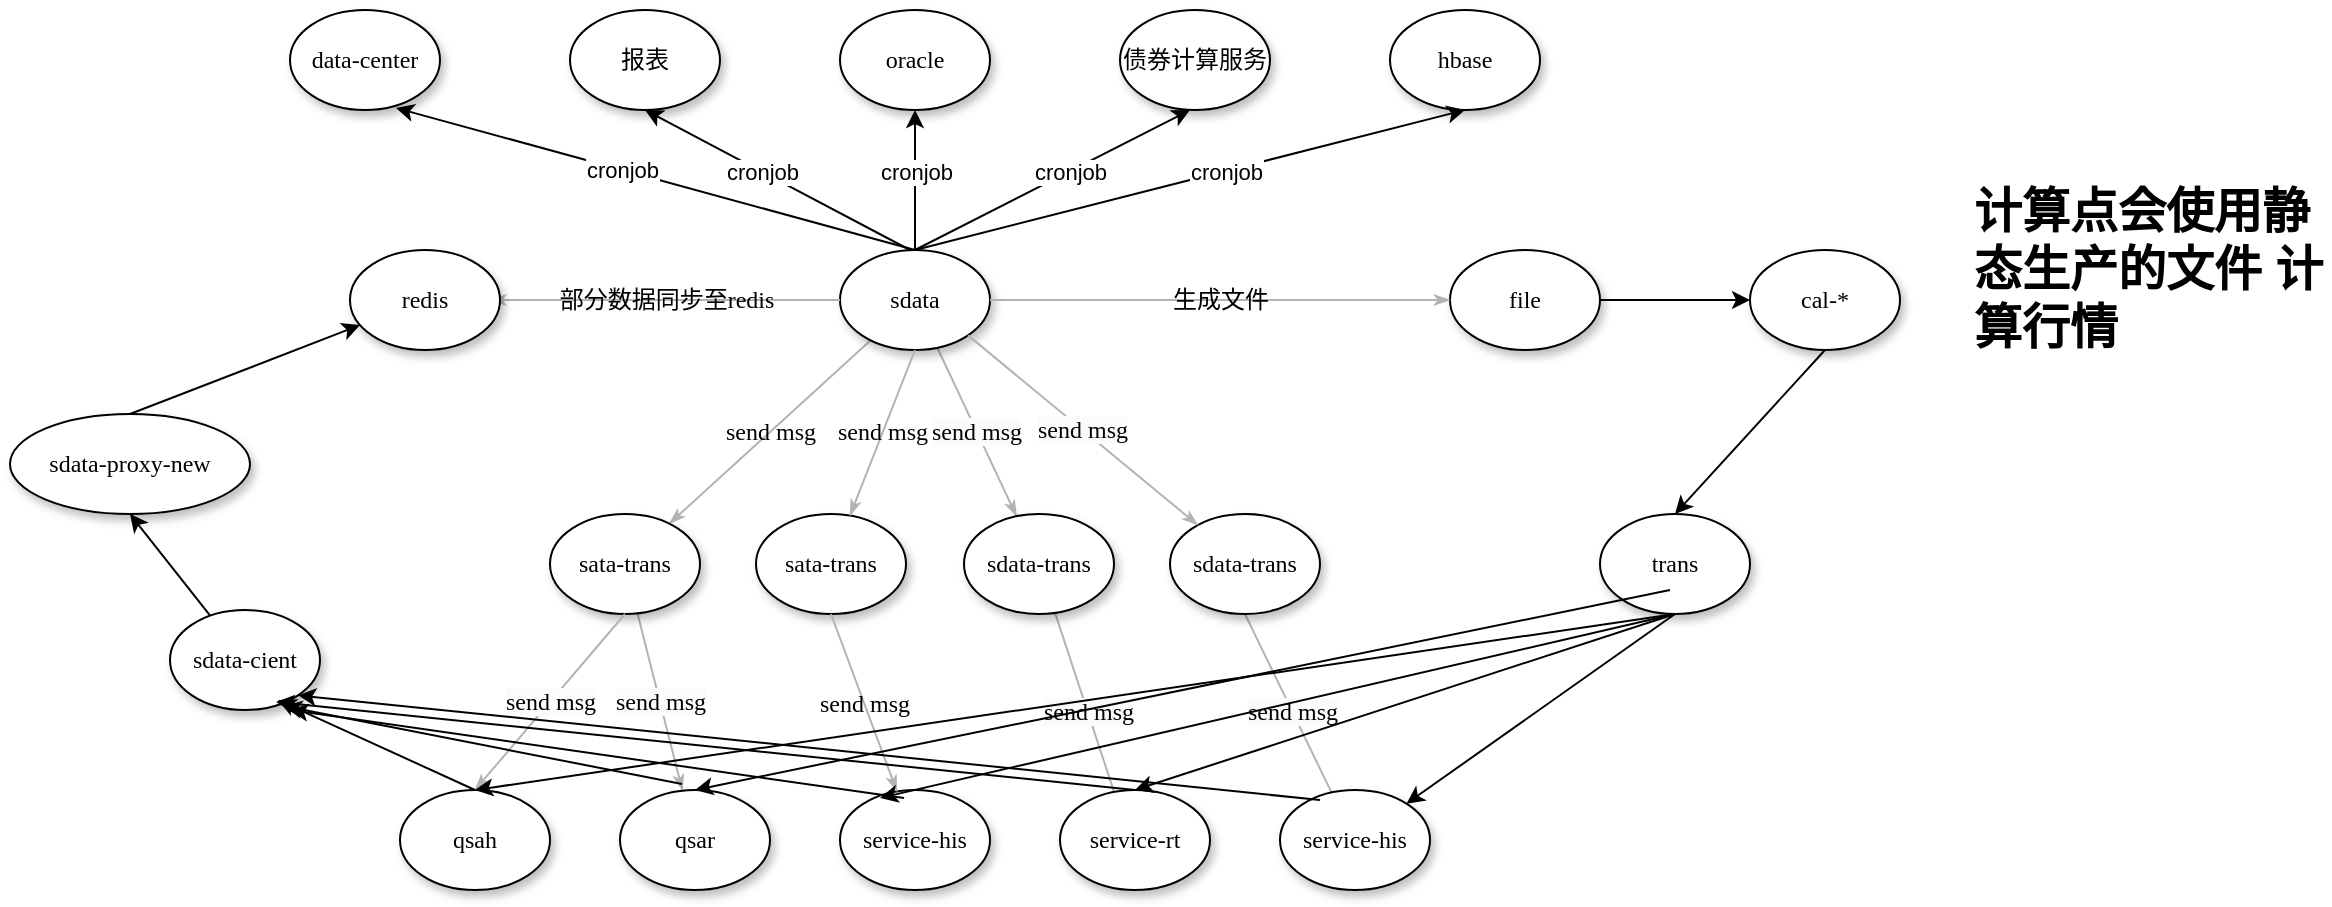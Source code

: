 <mxfile version="26.0.16">
  <diagram name="Page-1" id="42789a77-a242-8287-6e28-9cd8cfd52e62">
    <mxGraphModel dx="1434" dy="646" grid="1" gridSize="10" guides="1" tooltips="1" connect="1" arrows="1" fold="1" page="1" pageScale="1" pageWidth="1100" pageHeight="850" background="none" math="0" shadow="0">
      <root>
        <mxCell id="0" />
        <mxCell id="1" parent="0" />
        <mxCell id="1ea317790d2ca983-21" value="send msg" style="edgeStyle=none;rounded=1;html=1;labelBackgroundColor=none;startArrow=none;startFill=0;startSize=5;endArrow=classicThin;endFill=1;endSize=5;jettySize=auto;orthogonalLoop=1;strokeColor=#B3B3B3;strokeWidth=1;fontFamily=Verdana;fontSize=12" parent="1" source="1ea317790d2ca983-2" target="1ea317790d2ca983-7" edge="1">
          <mxGeometry relative="1" as="geometry" />
        </mxCell>
        <mxCell id="1ea317790d2ca983-22" value="&lt;meta charset=&quot;utf-8&quot;&gt;&lt;span style=&quot;color: rgb(0, 0, 0); font-family: Verdana; font-size: 12px; font-style: normal; font-variant-ligatures: normal; font-variant-caps: normal; font-weight: 400; letter-spacing: normal; orphans: 2; text-align: center; text-indent: 0px; text-transform: none; widows: 2; word-spacing: 0px; -webkit-text-stroke-width: 0px; white-space: nowrap; background-color: rgb(251, 251, 251); text-decoration-thickness: initial; text-decoration-style: initial; text-decoration-color: initial; display: inline !important; float: none;&quot;&gt;send msg&lt;/span&gt;" style="edgeStyle=none;rounded=1;html=1;labelBackgroundColor=none;startArrow=none;startFill=0;startSize=5;endArrow=classicThin;endFill=1;endSize=5;jettySize=auto;orthogonalLoop=1;strokeColor=#B3B3B3;strokeWidth=1;fontFamily=Verdana;fontSize=12" parent="1" source="1ea317790d2ca983-2" target="1ea317790d2ca983-6" edge="1">
          <mxGeometry relative="1" as="geometry" />
        </mxCell>
        <mxCell id="1ea317790d2ca983-2" value="sdata" style="ellipse;whiteSpace=wrap;html=1;rounded=0;shadow=1;comic=0;labelBackgroundColor=none;strokeWidth=1;fontFamily=Verdana;fontSize=12;align=center;" parent="1" vertex="1">
          <mxGeometry x="835" y="250" width="75" height="50" as="geometry" />
        </mxCell>
        <mxCell id="1ea317790d2ca983-23" value="&lt;meta charset=&quot;utf-8&quot;&gt;&lt;span style=&quot;color: rgb(0, 0, 0); font-family: Verdana; font-size: 12px; font-style: normal; font-variant-ligatures: normal; font-variant-caps: normal; font-weight: 400; letter-spacing: normal; orphans: 2; text-align: center; text-indent: 0px; text-transform: none; widows: 2; word-spacing: 0px; -webkit-text-stroke-width: 0px; white-space: nowrap; background-color: rgb(251, 251, 251); text-decoration-thickness: initial; text-decoration-style: initial; text-decoration-color: initial; display: inline !important; float: none;&quot;&gt;send msg&lt;/span&gt;" style="edgeStyle=none;rounded=1;html=1;labelBackgroundColor=none;startArrow=none;startFill=0;startSize=5;endArrow=classicThin;endFill=1;endSize=5;jettySize=auto;orthogonalLoop=1;strokeColor=#B3B3B3;strokeWidth=1;fontFamily=Verdana;fontSize=12;entryX=0.4;entryY=0.2;entryDx=0;entryDy=0;entryPerimeter=0;" parent="1" source="1ea317790d2ca983-6" target="zeWfey3r2QctQwpU4ACz-8" edge="1">
          <mxGeometry relative="1" as="geometry" />
        </mxCell>
        <mxCell id="1ea317790d2ca983-6" value="sdata-trans" style="ellipse;whiteSpace=wrap;html=1;rounded=0;shadow=1;comic=0;labelBackgroundColor=none;strokeWidth=1;fontFamily=Verdana;fontSize=12;align=center;" parent="1" vertex="1">
          <mxGeometry x="897" y="382" width="75" height="50" as="geometry" />
        </mxCell>
        <mxCell id="1ea317790d2ca983-24" value="&lt;meta charset=&quot;utf-8&quot;&gt;&lt;span style=&quot;color: rgb(0, 0, 0); font-family: Verdana; font-size: 12px; font-style: normal; font-variant-ligatures: normal; font-variant-caps: normal; font-weight: 400; letter-spacing: normal; orphans: 2; text-align: center; text-indent: 0px; text-transform: none; widows: 2; word-spacing: 0px; -webkit-text-stroke-width: 0px; white-space: nowrap; background-color: rgb(251, 251, 251); text-decoration-thickness: initial; text-decoration-style: initial; text-decoration-color: initial; display: inline !important; float: none;&quot;&gt;send msg&lt;/span&gt;" style="edgeStyle=none;rounded=1;html=1;labelBackgroundColor=none;startArrow=none;startFill=0;startSize=5;endArrow=classicThin;endFill=1;endSize=5;jettySize=auto;orthogonalLoop=1;strokeColor=#B3B3B3;strokeWidth=1;fontFamily=Verdana;fontSize=12" parent="1" source="1ea317790d2ca983-7" target="zeWfey3r2QctQwpU4ACz-7" edge="1">
          <mxGeometry relative="1" as="geometry" />
        </mxCell>
        <mxCell id="1ea317790d2ca983-7" value="sata-trans" style="ellipse;whiteSpace=wrap;html=1;rounded=0;shadow=1;comic=0;labelBackgroundColor=none;strokeWidth=1;fontFamily=Verdana;fontSize=12;align=center;" parent="1" vertex="1">
          <mxGeometry x="690" y="382" width="75" height="50" as="geometry" />
        </mxCell>
        <mxCell id="1ea317790d2ca983-8" value="service-his" style="ellipse;whiteSpace=wrap;html=1;rounded=0;shadow=1;comic=0;labelBackgroundColor=none;strokeWidth=1;fontFamily=Verdana;fontSize=12;align=center;" parent="1" vertex="1">
          <mxGeometry x="835" y="520" width="75" height="50" as="geometry" />
        </mxCell>
        <mxCell id="zeWfey3r2QctQwpU4ACz-2" value="data-center" style="ellipse;whiteSpace=wrap;html=1;rounded=0;shadow=1;comic=0;labelBackgroundColor=none;strokeWidth=1;fontFamily=Verdana;fontSize=12;align=center;" vertex="1" parent="1">
          <mxGeometry x="560" y="130" width="75" height="50" as="geometry" />
        </mxCell>
        <mxCell id="zeWfey3r2QctQwpU4ACz-3" value="报表" style="ellipse;whiteSpace=wrap;html=1;rounded=0;shadow=1;comic=0;labelBackgroundColor=none;strokeWidth=1;fontFamily=Verdana;fontSize=12;align=center;" vertex="1" parent="1">
          <mxGeometry x="700" y="130" width="75" height="50" as="geometry" />
        </mxCell>
        <mxCell id="zeWfey3r2QctQwpU4ACz-4" value="oracle" style="ellipse;whiteSpace=wrap;html=1;rounded=0;shadow=1;comic=0;labelBackgroundColor=none;strokeWidth=1;fontFamily=Verdana;fontSize=12;align=center;" vertex="1" parent="1">
          <mxGeometry x="835" y="130" width="75" height="50" as="geometry" />
        </mxCell>
        <mxCell id="zeWfey3r2QctQwpU4ACz-5" value="债券计算服务" style="ellipse;whiteSpace=wrap;html=1;rounded=0;shadow=1;comic=0;labelBackgroundColor=none;strokeWidth=1;fontFamily=Verdana;fontSize=12;align=center;" vertex="1" parent="1">
          <mxGeometry x="975" y="130" width="75" height="50" as="geometry" />
        </mxCell>
        <mxCell id="zeWfey3r2QctQwpU4ACz-6" value="hbase" style="ellipse;whiteSpace=wrap;html=1;rounded=0;shadow=1;comic=0;labelBackgroundColor=none;strokeWidth=1;fontFamily=Verdana;fontSize=12;align=center;" vertex="1" parent="1">
          <mxGeometry x="1110" y="130" width="75" height="50" as="geometry" />
        </mxCell>
        <mxCell id="zeWfey3r2QctQwpU4ACz-7" value="qsar" style="ellipse;whiteSpace=wrap;html=1;rounded=0;shadow=1;comic=0;labelBackgroundColor=none;strokeWidth=1;fontFamily=Verdana;fontSize=12;align=center;" vertex="1" parent="1">
          <mxGeometry x="725" y="520" width="75" height="50" as="geometry" />
        </mxCell>
        <mxCell id="zeWfey3r2QctQwpU4ACz-8" value="service-rt" style="ellipse;whiteSpace=wrap;html=1;rounded=0;shadow=1;comic=0;labelBackgroundColor=none;strokeWidth=1;fontFamily=Verdana;fontSize=12;align=center;" vertex="1" parent="1">
          <mxGeometry x="945" y="520" width="75" height="50" as="geometry" />
        </mxCell>
        <mxCell id="zeWfey3r2QctQwpU4ACz-9" value="sata-trans" style="ellipse;whiteSpace=wrap;html=1;rounded=0;shadow=1;comic=0;labelBackgroundColor=none;strokeWidth=1;fontFamily=Verdana;fontSize=12;align=center;" vertex="1" parent="1">
          <mxGeometry x="793" y="382" width="75" height="50" as="geometry" />
        </mxCell>
        <mxCell id="zeWfey3r2QctQwpU4ACz-11" value="send msg" style="edgeStyle=none;rounded=1;html=1;labelBackgroundColor=none;startArrow=none;startFill=0;startSize=5;endArrow=classicThin;endFill=1;endSize=5;jettySize=auto;orthogonalLoop=1;strokeColor=#B3B3B3;strokeWidth=1;fontFamily=Verdana;fontSize=12;exitX=0.5;exitY=1;exitDx=0;exitDy=0;" edge="1" parent="1" source="1ea317790d2ca983-2" target="zeWfey3r2QctQwpU4ACz-9">
          <mxGeometry relative="1" as="geometry">
            <mxPoint x="818" y="307" as="sourcePoint" />
            <mxPoint x="754" y="393" as="targetPoint" />
          </mxGeometry>
        </mxCell>
        <mxCell id="zeWfey3r2QctQwpU4ACz-12" value="send msg" style="edgeStyle=none;rounded=1;html=1;labelBackgroundColor=none;startArrow=none;startFill=0;startSize=5;endArrow=classicThin;endFill=1;endSize=5;jettySize=auto;orthogonalLoop=1;strokeColor=#B3B3B3;strokeWidth=1;fontFamily=Verdana;fontSize=12;exitX=0.5;exitY=1;exitDx=0;exitDy=0;" edge="1" parent="1" source="zeWfey3r2QctQwpU4ACz-9" target="1ea317790d2ca983-8">
          <mxGeometry relative="1" as="geometry">
            <mxPoint x="864" y="440" as="sourcePoint" />
            <mxPoint x="800" y="526" as="targetPoint" />
          </mxGeometry>
        </mxCell>
        <mxCell id="zeWfey3r2QctQwpU4ACz-13" value="&lt;meta charset=&quot;utf-8&quot;&gt;&lt;span style=&quot;color: rgb(0, 0, 0); font-family: Verdana; font-size: 12px; font-style: normal; font-variant-ligatures: normal; font-variant-caps: normal; font-weight: 400; letter-spacing: normal; orphans: 2; text-align: center; text-indent: 0px; text-transform: none; widows: 2; word-spacing: 0px; -webkit-text-stroke-width: 0px; white-space: nowrap; background-color: rgb(251, 251, 251); text-decoration-thickness: initial; text-decoration-style: initial; text-decoration-color: initial; display: inline !important; float: none;&quot;&gt;send msg&lt;/span&gt;" style="edgeStyle=none;rounded=1;html=1;labelBackgroundColor=none;startArrow=none;startFill=0;startSize=5;endArrow=classicThin;endFill=1;endSize=5;jettySize=auto;orthogonalLoop=1;strokeColor=#B3B3B3;strokeWidth=1;fontFamily=Verdana;fontSize=12;entryX=0.4;entryY=0.2;entryDx=0;entryDy=0;entryPerimeter=0;exitX=0.5;exitY=1;exitDx=0;exitDy=0;" edge="1" parent="1" target="zeWfey3r2QctQwpU4ACz-14" source="zeWfey3r2QctQwpU4ACz-15">
          <mxGeometry relative="1" as="geometry">
            <mxPoint x="1043" y="432" as="sourcePoint" />
          </mxGeometry>
        </mxCell>
        <mxCell id="zeWfey3r2QctQwpU4ACz-14" value="service-his" style="ellipse;whiteSpace=wrap;html=1;rounded=0;shadow=1;comic=0;labelBackgroundColor=none;strokeWidth=1;fontFamily=Verdana;fontSize=12;align=center;" vertex="1" parent="1">
          <mxGeometry x="1055" y="520" width="75" height="50" as="geometry" />
        </mxCell>
        <mxCell id="zeWfey3r2QctQwpU4ACz-15" value="sdata-trans" style="ellipse;whiteSpace=wrap;html=1;rounded=0;shadow=1;comic=0;labelBackgroundColor=none;strokeWidth=1;fontFamily=Verdana;fontSize=12;align=center;" vertex="1" parent="1">
          <mxGeometry x="1000" y="382" width="75" height="50" as="geometry" />
        </mxCell>
        <mxCell id="zeWfey3r2QctQwpU4ACz-16" value="&lt;meta charset=&quot;utf-8&quot;&gt;&lt;span style=&quot;color: rgb(0, 0, 0); font-family: Verdana; font-size: 12px; font-style: normal; font-variant-ligatures: normal; font-variant-caps: normal; font-weight: 400; letter-spacing: normal; orphans: 2; text-align: center; text-indent: 0px; text-transform: none; widows: 2; word-spacing: 0px; -webkit-text-stroke-width: 0px; white-space: nowrap; background-color: rgb(251, 251, 251); text-decoration-thickness: initial; text-decoration-style: initial; text-decoration-color: initial; display: inline !important; float: none;&quot;&gt;send msg&lt;/span&gt;" style="edgeStyle=none;rounded=1;html=1;labelBackgroundColor=none;startArrow=none;startFill=0;startSize=5;endArrow=classicThin;endFill=1;endSize=5;jettySize=auto;orthogonalLoop=1;strokeColor=#B3B3B3;strokeWidth=1;fontFamily=Verdana;fontSize=12;exitX=1;exitY=1;exitDx=0;exitDy=0;" edge="1" parent="1" source="1ea317790d2ca983-2" target="zeWfey3r2QctQwpU4ACz-15">
          <mxGeometry relative="1" as="geometry">
            <mxPoint x="950" y="300" as="sourcePoint" />
            <mxPoint x="911" y="392" as="targetPoint" />
          </mxGeometry>
        </mxCell>
        <mxCell id="zeWfey3r2QctQwpU4ACz-17" value="qsah" style="ellipse;whiteSpace=wrap;html=1;rounded=0;shadow=1;comic=0;labelBackgroundColor=none;strokeWidth=1;fontFamily=Verdana;fontSize=12;align=center;" vertex="1" parent="1">
          <mxGeometry x="615" y="520" width="75" height="50" as="geometry" />
        </mxCell>
        <mxCell id="zeWfey3r2QctQwpU4ACz-18" value="&lt;meta charset=&quot;utf-8&quot;&gt;&lt;span style=&quot;color: rgb(0, 0, 0); font-family: Verdana; font-size: 12px; font-style: normal; font-variant-ligatures: normal; font-variant-caps: normal; font-weight: 400; letter-spacing: normal; orphans: 2; text-align: center; text-indent: 0px; text-transform: none; widows: 2; word-spacing: 0px; -webkit-text-stroke-width: 0px; white-space: nowrap; background-color: rgb(251, 251, 251); text-decoration-thickness: initial; text-decoration-style: initial; text-decoration-color: initial; display: inline !important; float: none;&quot;&gt;send msg&lt;/span&gt;" style="edgeStyle=none;rounded=1;html=1;labelBackgroundColor=none;startArrow=none;startFill=0;startSize=5;endArrow=classicThin;endFill=1;endSize=5;jettySize=auto;orthogonalLoop=1;strokeColor=#B3B3B3;strokeWidth=1;fontFamily=Verdana;fontSize=12;entryX=0.5;entryY=0;entryDx=0;entryDy=0;exitX=0.5;exitY=1;exitDx=0;exitDy=0;" edge="1" parent="1" source="1ea317790d2ca983-7" target="zeWfey3r2QctQwpU4ACz-17">
          <mxGeometry relative="1" as="geometry">
            <mxPoint x="745" y="440" as="sourcePoint" />
            <mxPoint x="780" y="560" as="targetPoint" />
          </mxGeometry>
        </mxCell>
        <mxCell id="zeWfey3r2QctQwpU4ACz-22" value="" style="endArrow=classic;html=1;rounded=0;exitX=0.5;exitY=0;exitDx=0;exitDy=0;entryX=0.707;entryY=0.98;entryDx=0;entryDy=0;entryPerimeter=0;" edge="1" parent="1" source="1ea317790d2ca983-2" target="zeWfey3r2QctQwpU4ACz-2">
          <mxGeometry width="50" height="50" relative="1" as="geometry">
            <mxPoint x="725" y="290" as="sourcePoint" />
            <mxPoint x="775" y="240" as="targetPoint" />
          </mxGeometry>
        </mxCell>
        <mxCell id="zeWfey3r2QctQwpU4ACz-23" value="cronjob" style="edgeLabel;html=1;align=center;verticalAlign=middle;resizable=0;points=[];" vertex="1" connectable="0" parent="zeWfey3r2QctQwpU4ACz-22">
          <mxGeometry x="0.129" relative="1" as="geometry">
            <mxPoint as="offset" />
          </mxGeometry>
        </mxCell>
        <mxCell id="zeWfey3r2QctQwpU4ACz-24" value="" style="endArrow=classic;html=1;rounded=0;entryX=0.5;entryY=1;entryDx=0;entryDy=0;" edge="1" parent="1" target="zeWfey3r2QctQwpU4ACz-3">
          <mxGeometry width="50" height="50" relative="1" as="geometry">
            <mxPoint x="870" y="250" as="sourcePoint" />
            <mxPoint x="623" y="189" as="targetPoint" />
          </mxGeometry>
        </mxCell>
        <mxCell id="zeWfey3r2QctQwpU4ACz-25" value="cronjob" style="edgeLabel;html=1;align=center;verticalAlign=middle;resizable=0;points=[];" vertex="1" connectable="0" parent="zeWfey3r2QctQwpU4ACz-24">
          <mxGeometry x="0.129" relative="1" as="geometry">
            <mxPoint as="offset" />
          </mxGeometry>
        </mxCell>
        <mxCell id="zeWfey3r2QctQwpU4ACz-26" value="" style="endArrow=classic;html=1;rounded=0;entryX=0.5;entryY=1;entryDx=0;entryDy=0;exitX=0.5;exitY=0;exitDx=0;exitDy=0;" edge="1" parent="1" source="1ea317790d2ca983-2" target="zeWfey3r2QctQwpU4ACz-4">
          <mxGeometry width="50" height="50" relative="1" as="geometry">
            <mxPoint x="870" y="240" as="sourcePoint" />
            <mxPoint x="748" y="190" as="targetPoint" />
          </mxGeometry>
        </mxCell>
        <mxCell id="zeWfey3r2QctQwpU4ACz-27" value="cronjob" style="edgeLabel;html=1;align=center;verticalAlign=middle;resizable=0;points=[];" vertex="1" connectable="0" parent="zeWfey3r2QctQwpU4ACz-26">
          <mxGeometry x="0.129" relative="1" as="geometry">
            <mxPoint as="offset" />
          </mxGeometry>
        </mxCell>
        <mxCell id="zeWfey3r2QctQwpU4ACz-28" value="" style="endArrow=classic;html=1;rounded=0;exitX=0.5;exitY=0;exitDx=0;exitDy=0;" edge="1" parent="1" source="1ea317790d2ca983-2">
          <mxGeometry width="50" height="50" relative="1" as="geometry">
            <mxPoint x="883" y="260" as="sourcePoint" />
            <mxPoint x="1010" y="180" as="targetPoint" />
          </mxGeometry>
        </mxCell>
        <mxCell id="zeWfey3r2QctQwpU4ACz-29" value="cronjob" style="edgeLabel;html=1;align=center;verticalAlign=middle;resizable=0;points=[];" vertex="1" connectable="0" parent="zeWfey3r2QctQwpU4ACz-28">
          <mxGeometry x="0.129" relative="1" as="geometry">
            <mxPoint as="offset" />
          </mxGeometry>
        </mxCell>
        <mxCell id="zeWfey3r2QctQwpU4ACz-30" value="" style="endArrow=classic;html=1;rounded=0;entryX=0.5;entryY=1;entryDx=0;entryDy=0;exitX=0.5;exitY=0;exitDx=0;exitDy=0;" edge="1" parent="1" source="1ea317790d2ca983-2" target="zeWfey3r2QctQwpU4ACz-6">
          <mxGeometry width="50" height="50" relative="1" as="geometry">
            <mxPoint x="870" y="250" as="sourcePoint" />
            <mxPoint x="1023" y="190" as="targetPoint" />
          </mxGeometry>
        </mxCell>
        <mxCell id="zeWfey3r2QctQwpU4ACz-31" value="cronjob" style="edgeLabel;html=1;align=center;verticalAlign=middle;resizable=0;points=[];" vertex="1" connectable="0" parent="zeWfey3r2QctQwpU4ACz-30">
          <mxGeometry x="0.129" relative="1" as="geometry">
            <mxPoint as="offset" />
          </mxGeometry>
        </mxCell>
        <mxCell id="zeWfey3r2QctQwpU4ACz-33" value="file" style="ellipse;whiteSpace=wrap;html=1;rounded=0;shadow=1;comic=0;labelBackgroundColor=none;strokeWidth=1;fontFamily=Verdana;fontSize=12;align=center;" vertex="1" parent="1">
          <mxGeometry x="1140" y="250" width="75" height="50" as="geometry" />
        </mxCell>
        <mxCell id="zeWfey3r2QctQwpU4ACz-34" value="生成文件" style="edgeStyle=none;rounded=1;html=1;labelBackgroundColor=none;startArrow=none;startFill=0;startSize=5;endArrow=classicThin;endFill=1;endSize=5;jettySize=auto;orthogonalLoop=1;strokeColor=#B3B3B3;strokeWidth=1;fontFamily=Verdana;fontSize=12;exitX=1;exitY=0.5;exitDx=0;exitDy=0;" edge="1" parent="1" source="1ea317790d2ca983-2" target="zeWfey3r2QctQwpU4ACz-33">
          <mxGeometry relative="1" as="geometry">
            <mxPoint x="909" y="303" as="sourcePoint" />
            <mxPoint x="1011" y="397" as="targetPoint" />
          </mxGeometry>
        </mxCell>
        <mxCell id="zeWfey3r2QctQwpU4ACz-35" value="cal-*" style="ellipse;whiteSpace=wrap;html=1;rounded=0;shadow=1;comic=0;labelBackgroundColor=none;strokeWidth=1;fontFamily=Verdana;fontSize=12;align=center;" vertex="1" parent="1">
          <mxGeometry x="1290" y="250" width="75" height="50" as="geometry" />
        </mxCell>
        <mxCell id="zeWfey3r2QctQwpU4ACz-36" value="" style="endArrow=classic;html=1;rounded=0;exitX=1;exitY=0.5;exitDx=0;exitDy=0;" edge="1" parent="1" source="zeWfey3r2QctQwpU4ACz-33" target="zeWfey3r2QctQwpU4ACz-35">
          <mxGeometry width="50" height="50" relative="1" as="geometry">
            <mxPoint x="1010" y="310" as="sourcePoint" />
            <mxPoint x="1060" y="260" as="targetPoint" />
          </mxGeometry>
        </mxCell>
        <mxCell id="zeWfey3r2QctQwpU4ACz-37" value="&lt;h1 style=&quot;margin-top: 0px;&quot;&gt;计算点会使用静态生产的文件 计算行情&amp;nbsp;&lt;/h1&gt;" style="text;html=1;whiteSpace=wrap;overflow=hidden;rounded=0;" vertex="1" parent="1">
          <mxGeometry x="1400" y="210" width="180" height="120" as="geometry" />
        </mxCell>
        <mxCell id="zeWfey3r2QctQwpU4ACz-38" value="" style="endArrow=classic;html=1;rounded=0;exitX=0.5;exitY=1;exitDx=0;exitDy=0;entryX=0.5;entryY=0;entryDx=0;entryDy=0;" edge="1" parent="1" source="zeWfey3r2QctQwpU4ACz-35" target="zeWfey3r2QctQwpU4ACz-40">
          <mxGeometry width="50" height="50" relative="1" as="geometry">
            <mxPoint x="1310" y="430" as="sourcePoint" />
            <mxPoint x="1250" y="370" as="targetPoint" />
          </mxGeometry>
        </mxCell>
        <mxCell id="zeWfey3r2QctQwpU4ACz-40" value="trans" style="ellipse;whiteSpace=wrap;html=1;rounded=0;shadow=1;comic=0;labelBackgroundColor=none;strokeWidth=1;fontFamily=Verdana;fontSize=12;align=center;" vertex="1" parent="1">
          <mxGeometry x="1215" y="382" width="75" height="50" as="geometry" />
        </mxCell>
        <mxCell id="zeWfey3r2QctQwpU4ACz-41" value="" style="endArrow=classic;html=1;rounded=0;exitX=0.5;exitY=1;exitDx=0;exitDy=0;" edge="1" parent="1" source="zeWfey3r2QctQwpU4ACz-40" target="zeWfey3r2QctQwpU4ACz-14">
          <mxGeometry width="50" height="50" relative="1" as="geometry">
            <mxPoint x="1338" y="310" as="sourcePoint" />
            <mxPoint x="1263" y="380" as="targetPoint" />
          </mxGeometry>
        </mxCell>
        <mxCell id="zeWfey3r2QctQwpU4ACz-42" value="" style="endArrow=classic;html=1;rounded=0;exitX=0.5;exitY=1;exitDx=0;exitDy=0;entryX=0.5;entryY=0;entryDx=0;entryDy=0;" edge="1" parent="1" source="zeWfey3r2QctQwpU4ACz-40" target="zeWfey3r2QctQwpU4ACz-8">
          <mxGeometry width="50" height="50" relative="1" as="geometry">
            <mxPoint x="1263" y="430" as="sourcePoint" />
            <mxPoint x="1127" y="536" as="targetPoint" />
          </mxGeometry>
        </mxCell>
        <mxCell id="zeWfey3r2QctQwpU4ACz-43" value="" style="endArrow=classic;html=1;rounded=0;exitX=0.5;exitY=1;exitDx=0;exitDy=0;entryX=0.267;entryY=0.08;entryDx=0;entryDy=0;entryPerimeter=0;" edge="1" parent="1" source="zeWfey3r2QctQwpU4ACz-40" target="1ea317790d2ca983-8">
          <mxGeometry width="50" height="50" relative="1" as="geometry">
            <mxPoint x="1263" y="430" as="sourcePoint" />
            <mxPoint x="993" y="530" as="targetPoint" />
          </mxGeometry>
        </mxCell>
        <mxCell id="zeWfey3r2QctQwpU4ACz-44" value="" style="endArrow=classic;html=1;rounded=0;entryX=0.5;entryY=0;entryDx=0;entryDy=0;" edge="1" parent="1" target="zeWfey3r2QctQwpU4ACz-7">
          <mxGeometry width="50" height="50" relative="1" as="geometry">
            <mxPoint x="1250" y="420" as="sourcePoint" />
            <mxPoint x="865" y="534" as="targetPoint" />
          </mxGeometry>
        </mxCell>
        <mxCell id="zeWfey3r2QctQwpU4ACz-45" value="" style="endArrow=classic;html=1;rounded=0;entryX=0.5;entryY=0;entryDx=0;entryDy=0;exitX=0.5;exitY=1;exitDx=0;exitDy=0;" edge="1" parent="1" source="zeWfey3r2QctQwpU4ACz-40" target="zeWfey3r2QctQwpU4ACz-17">
          <mxGeometry width="50" height="50" relative="1" as="geometry">
            <mxPoint x="1260" y="430" as="sourcePoint" />
            <mxPoint x="773" y="530" as="targetPoint" />
          </mxGeometry>
        </mxCell>
        <mxCell id="zeWfey3r2QctQwpU4ACz-46" value="部分数据同步至redis" style="edgeStyle=none;rounded=1;html=1;labelBackgroundColor=none;startArrow=none;startFill=0;startSize=5;endArrow=classicThin;endFill=1;endSize=5;jettySize=auto;orthogonalLoop=1;strokeColor=#B3B3B3;strokeWidth=1;fontFamily=Verdana;fontSize=12;exitX=0;exitY=0.5;exitDx=0;exitDy=0;" edge="1" parent="1" source="1ea317790d2ca983-2">
          <mxGeometry relative="1" as="geometry">
            <mxPoint x="920" y="285" as="sourcePoint" />
            <mxPoint x="660" y="275" as="targetPoint" />
          </mxGeometry>
        </mxCell>
        <mxCell id="zeWfey3r2QctQwpU4ACz-47" value="redis" style="ellipse;whiteSpace=wrap;html=1;rounded=0;shadow=1;comic=0;labelBackgroundColor=none;strokeWidth=1;fontFamily=Verdana;fontSize=12;align=center;" vertex="1" parent="1">
          <mxGeometry x="590" y="250" width="75" height="50" as="geometry" />
        </mxCell>
        <mxCell id="zeWfey3r2QctQwpU4ACz-49" value="sdata-cient" style="ellipse;whiteSpace=wrap;html=1;rounded=0;shadow=1;comic=0;labelBackgroundColor=none;strokeWidth=1;fontFamily=Verdana;fontSize=12;align=center;" vertex="1" parent="1">
          <mxGeometry x="500" y="430" width="75" height="50" as="geometry" />
        </mxCell>
        <mxCell id="zeWfey3r2QctQwpU4ACz-51" value="sdata-proxy-new" style="ellipse;whiteSpace=wrap;html=1;rounded=0;shadow=1;comic=0;labelBackgroundColor=none;strokeWidth=1;fontFamily=Verdana;fontSize=12;align=center;" vertex="1" parent="1">
          <mxGeometry x="420" y="332" width="120" height="50" as="geometry" />
        </mxCell>
        <mxCell id="zeWfey3r2QctQwpU4ACz-53" value="" style="endArrow=classic;html=1;rounded=0;entryX=0.5;entryY=1;entryDx=0;entryDy=0;" edge="1" parent="1" source="zeWfey3r2QctQwpU4ACz-49" target="zeWfey3r2QctQwpU4ACz-51">
          <mxGeometry width="50" height="50" relative="1" as="geometry">
            <mxPoint x="250" y="450" as="sourcePoint" />
            <mxPoint x="300" y="400" as="targetPoint" />
          </mxGeometry>
        </mxCell>
        <mxCell id="zeWfey3r2QctQwpU4ACz-54" value="" style="endArrow=classic;html=1;rounded=0;exitX=0.5;exitY=0;exitDx=0;exitDy=0;" edge="1" parent="1" source="zeWfey3r2QctQwpU4ACz-51" target="zeWfey3r2QctQwpU4ACz-47">
          <mxGeometry width="50" height="50" relative="1" as="geometry">
            <mxPoint x="530" y="443" as="sourcePoint" />
            <mxPoint x="490" y="392" as="targetPoint" />
          </mxGeometry>
        </mxCell>
        <mxCell id="zeWfey3r2QctQwpU4ACz-55" value="" style="endArrow=classic;html=1;rounded=0;entryX=0.72;entryY=0.9;entryDx=0;entryDy=0;entryPerimeter=0;exitX=0.5;exitY=0;exitDx=0;exitDy=0;" edge="1" parent="1" source="zeWfey3r2QctQwpU4ACz-17" target="zeWfey3r2QctQwpU4ACz-49">
          <mxGeometry width="50" height="50" relative="1" as="geometry">
            <mxPoint x="560" y="590" as="sourcePoint" />
            <mxPoint x="610" y="540" as="targetPoint" />
          </mxGeometry>
        </mxCell>
        <mxCell id="zeWfey3r2QctQwpU4ACz-56" value="" style="endArrow=classic;html=1;rounded=0;exitX=0.413;exitY=-0.06;exitDx=0;exitDy=0;exitPerimeter=0;entryX=0.76;entryY=0.96;entryDx=0;entryDy=0;entryPerimeter=0;" edge="1" parent="1" source="zeWfey3r2QctQwpU4ACz-7" target="zeWfey3r2QctQwpU4ACz-49">
          <mxGeometry width="50" height="50" relative="1" as="geometry">
            <mxPoint x="663" y="530" as="sourcePoint" />
            <mxPoint x="560" y="480" as="targetPoint" />
          </mxGeometry>
        </mxCell>
        <mxCell id="zeWfey3r2QctQwpU4ACz-58" value="" style="endArrow=classic;html=1;rounded=0;exitX=0.427;exitY=0.08;exitDx=0;exitDy=0;exitPerimeter=0;" edge="1" parent="1" source="1ea317790d2ca983-8">
          <mxGeometry width="50" height="50" relative="1" as="geometry">
            <mxPoint x="766" y="527" as="sourcePoint" />
            <mxPoint x="560" y="480" as="targetPoint" />
          </mxGeometry>
        </mxCell>
        <mxCell id="zeWfey3r2QctQwpU4ACz-59" value="" style="endArrow=classic;html=1;rounded=0;exitX=0.5;exitY=0;exitDx=0;exitDy=0;entryX=0.707;entryY=0.92;entryDx=0;entryDy=0;entryPerimeter=0;" edge="1" parent="1" source="zeWfey3r2QctQwpU4ACz-8" target="zeWfey3r2QctQwpU4ACz-49">
          <mxGeometry width="50" height="50" relative="1" as="geometry">
            <mxPoint x="877" y="534" as="sourcePoint" />
            <mxPoint x="570" y="490" as="targetPoint" />
          </mxGeometry>
        </mxCell>
        <mxCell id="zeWfey3r2QctQwpU4ACz-60" value="" style="endArrow=classic;html=1;rounded=0;exitX=0.267;exitY=0.1;exitDx=0;exitDy=0;entryX=1;entryY=1;entryDx=0;entryDy=0;exitPerimeter=0;" edge="1" parent="1" source="zeWfey3r2QctQwpU4ACz-14" target="zeWfey3r2QctQwpU4ACz-49">
          <mxGeometry width="50" height="50" relative="1" as="geometry">
            <mxPoint x="993" y="530" as="sourcePoint" />
            <mxPoint x="563" y="486" as="targetPoint" />
          </mxGeometry>
        </mxCell>
      </root>
    </mxGraphModel>
  </diagram>
</mxfile>
